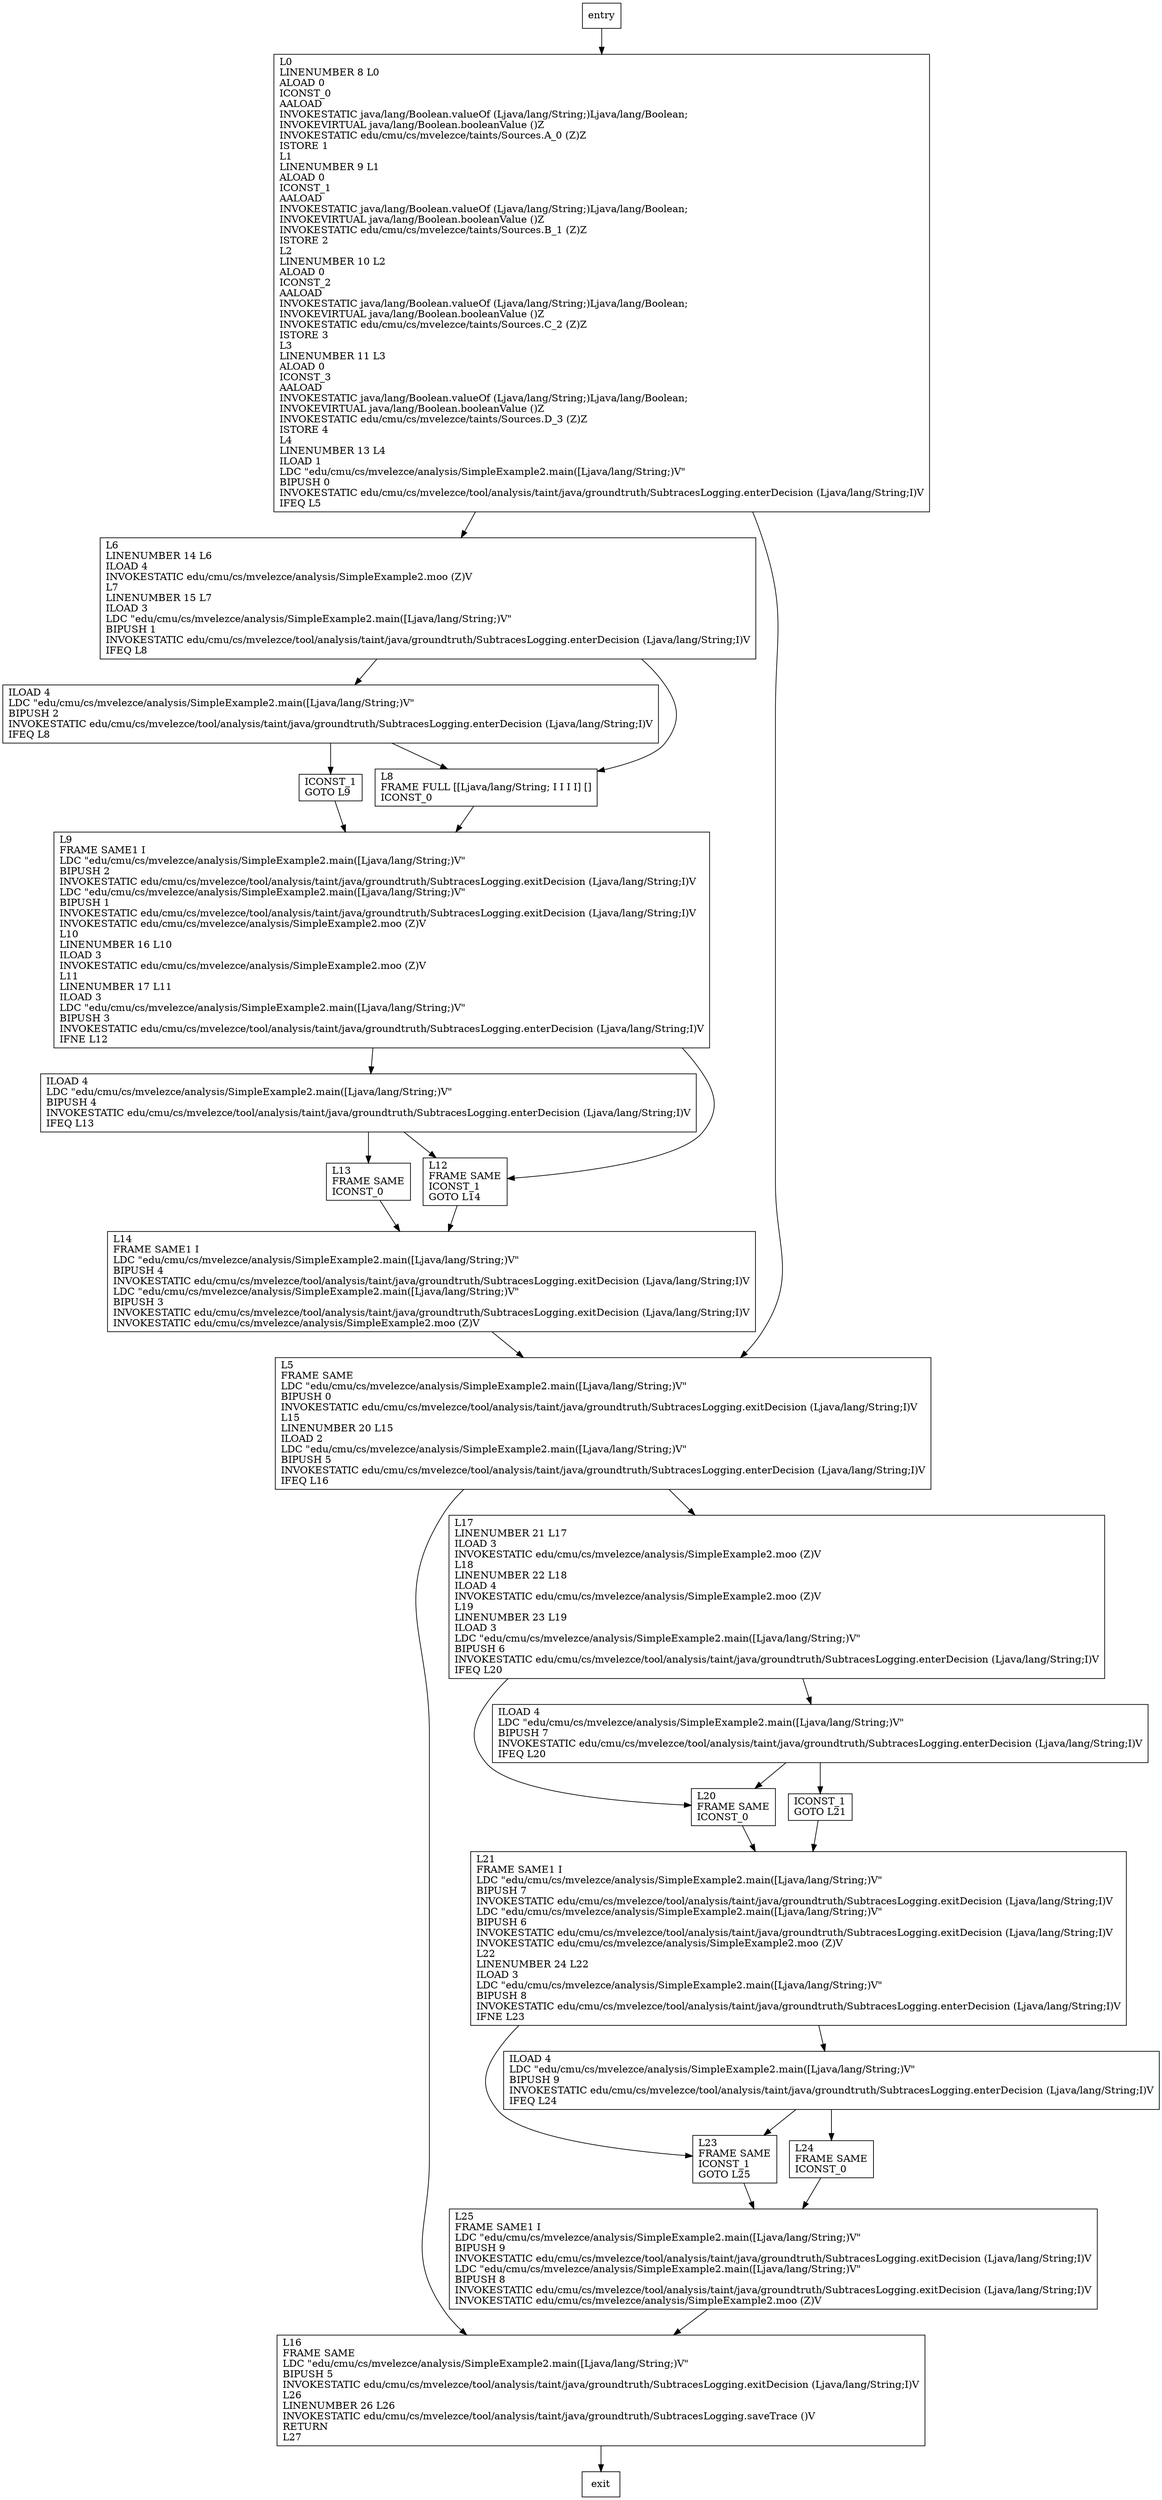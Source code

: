 digraph main {
node [shape=record];
1643379640 [label="ILOAD 4\lLDC \"edu/cmu/cs/mvelezce/analysis/SimpleExample2.main([Ljava/lang/String;)V\"\lBIPUSH 2\lINVOKESTATIC edu/cmu/cs/mvelezce/tool/analysis/taint/java/groundtruth/SubtracesLogging.enterDecision (Ljava/lang/String;I)V\lIFEQ L8\l"];
1625111587 [label="L20\lFRAME SAME\lICONST_0\l"];
70386506 [label="ICONST_1\lGOTO L9\l"];
1968298538 [label="L8\lFRAME FULL [[Ljava/lang/String; I I I I] []\lICONST_0\l"];
1840194359 [label="L0\lLINENUMBER 8 L0\lALOAD 0\lICONST_0\lAALOAD\lINVOKESTATIC java/lang/Boolean.valueOf (Ljava/lang/String;)Ljava/lang/Boolean;\lINVOKEVIRTUAL java/lang/Boolean.booleanValue ()Z\lINVOKESTATIC edu/cmu/cs/mvelezce/taints/Sources.A_0 (Z)Z\lISTORE 1\lL1\lLINENUMBER 9 L1\lALOAD 0\lICONST_1\lAALOAD\lINVOKESTATIC java/lang/Boolean.valueOf (Ljava/lang/String;)Ljava/lang/Boolean;\lINVOKEVIRTUAL java/lang/Boolean.booleanValue ()Z\lINVOKESTATIC edu/cmu/cs/mvelezce/taints/Sources.B_1 (Z)Z\lISTORE 2\lL2\lLINENUMBER 10 L2\lALOAD 0\lICONST_2\lAALOAD\lINVOKESTATIC java/lang/Boolean.valueOf (Ljava/lang/String;)Ljava/lang/Boolean;\lINVOKEVIRTUAL java/lang/Boolean.booleanValue ()Z\lINVOKESTATIC edu/cmu/cs/mvelezce/taints/Sources.C_2 (Z)Z\lISTORE 3\lL3\lLINENUMBER 11 L3\lALOAD 0\lICONST_3\lAALOAD\lINVOKESTATIC java/lang/Boolean.valueOf (Ljava/lang/String;)Ljava/lang/Boolean;\lINVOKEVIRTUAL java/lang/Boolean.booleanValue ()Z\lINVOKESTATIC edu/cmu/cs/mvelezce/taints/Sources.D_3 (Z)Z\lISTORE 4\lL4\lLINENUMBER 13 L4\lILOAD 1\lLDC \"edu/cmu/cs/mvelezce/analysis/SimpleExample2.main([Ljava/lang/String;)V\"\lBIPUSH 0\lINVOKESTATIC edu/cmu/cs/mvelezce/tool/analysis/taint/java/groundtruth/SubtracesLogging.enterDecision (Ljava/lang/String;I)V\lIFEQ L5\l"];
1387671967 [label="ILOAD 4\lLDC \"edu/cmu/cs/mvelezce/analysis/SimpleExample2.main([Ljava/lang/String;)V\"\lBIPUSH 7\lINVOKESTATIC edu/cmu/cs/mvelezce/tool/analysis/taint/java/groundtruth/SubtracesLogging.enterDecision (Ljava/lang/String;I)V\lIFEQ L20\l"];
1586779822 [label="ICONST_1\lGOTO L21\l"];
380216561 [label="L21\lFRAME SAME1 I\lLDC \"edu/cmu/cs/mvelezce/analysis/SimpleExample2.main([Ljava/lang/String;)V\"\lBIPUSH 7\lINVOKESTATIC edu/cmu/cs/mvelezce/tool/analysis/taint/java/groundtruth/SubtracesLogging.exitDecision (Ljava/lang/String;I)V\lLDC \"edu/cmu/cs/mvelezce/analysis/SimpleExample2.main([Ljava/lang/String;)V\"\lBIPUSH 6\lINVOKESTATIC edu/cmu/cs/mvelezce/tool/analysis/taint/java/groundtruth/SubtracesLogging.exitDecision (Ljava/lang/String;I)V\lINVOKESTATIC edu/cmu/cs/mvelezce/analysis/SimpleExample2.moo (Z)V\lL22\lLINENUMBER 24 L22\lILOAD 3\lLDC \"edu/cmu/cs/mvelezce/analysis/SimpleExample2.main([Ljava/lang/String;)V\"\lBIPUSH 8\lINVOKESTATIC edu/cmu/cs/mvelezce/tool/analysis/taint/java/groundtruth/SubtracesLogging.enterDecision (Ljava/lang/String;I)V\lIFNE L23\l"];
389247924 [label="L16\lFRAME SAME\lLDC \"edu/cmu/cs/mvelezce/analysis/SimpleExample2.main([Ljava/lang/String;)V\"\lBIPUSH 5\lINVOKESTATIC edu/cmu/cs/mvelezce/tool/analysis/taint/java/groundtruth/SubtracesLogging.exitDecision (Ljava/lang/String;I)V\lL26\lLINENUMBER 26 L26\lINVOKESTATIC edu/cmu/cs/mvelezce/tool/analysis/taint/java/groundtruth/SubtracesLogging.saveTrace ()V\lRETURN\lL27\l"];
2027837674 [label="L9\lFRAME SAME1 I\lLDC \"edu/cmu/cs/mvelezce/analysis/SimpleExample2.main([Ljava/lang/String;)V\"\lBIPUSH 2\lINVOKESTATIC edu/cmu/cs/mvelezce/tool/analysis/taint/java/groundtruth/SubtracesLogging.exitDecision (Ljava/lang/String;I)V\lLDC \"edu/cmu/cs/mvelezce/analysis/SimpleExample2.main([Ljava/lang/String;)V\"\lBIPUSH 1\lINVOKESTATIC edu/cmu/cs/mvelezce/tool/analysis/taint/java/groundtruth/SubtracesLogging.exitDecision (Ljava/lang/String;I)V\lINVOKESTATIC edu/cmu/cs/mvelezce/analysis/SimpleExample2.moo (Z)V\lL10\lLINENUMBER 16 L10\lILOAD 3\lINVOKESTATIC edu/cmu/cs/mvelezce/analysis/SimpleExample2.moo (Z)V\lL11\lLINENUMBER 17 L11\lILOAD 3\lLDC \"edu/cmu/cs/mvelezce/analysis/SimpleExample2.main([Ljava/lang/String;)V\"\lBIPUSH 3\lINVOKESTATIC edu/cmu/cs/mvelezce/tool/analysis/taint/java/groundtruth/SubtracesLogging.enterDecision (Ljava/lang/String;I)V\lIFNE L12\l"];
2104842259 [label="ILOAD 4\lLDC \"edu/cmu/cs/mvelezce/analysis/SimpleExample2.main([Ljava/lang/String;)V\"\lBIPUSH 4\lINVOKESTATIC edu/cmu/cs/mvelezce/tool/analysis/taint/java/groundtruth/SubtracesLogging.enterDecision (Ljava/lang/String;I)V\lIFEQ L13\l"];
1087440001 [label="L17\lLINENUMBER 21 L17\lILOAD 3\lINVOKESTATIC edu/cmu/cs/mvelezce/analysis/SimpleExample2.moo (Z)V\lL18\lLINENUMBER 22 L18\lILOAD 4\lINVOKESTATIC edu/cmu/cs/mvelezce/analysis/SimpleExample2.moo (Z)V\lL19\lLINENUMBER 23 L19\lILOAD 3\lLDC \"edu/cmu/cs/mvelezce/analysis/SimpleExample2.main([Ljava/lang/String;)V\"\lBIPUSH 6\lINVOKESTATIC edu/cmu/cs/mvelezce/tool/analysis/taint/java/groundtruth/SubtracesLogging.enterDecision (Ljava/lang/String;I)V\lIFEQ L20\l"];
9983638 [label="L24\lFRAME SAME\lICONST_0\l"];
620412175 [label="L6\lLINENUMBER 14 L6\lILOAD 4\lINVOKESTATIC edu/cmu/cs/mvelezce/analysis/SimpleExample2.moo (Z)V\lL7\lLINENUMBER 15 L7\lILOAD 3\lLDC \"edu/cmu/cs/mvelezce/analysis/SimpleExample2.main([Ljava/lang/String;)V\"\lBIPUSH 1\lINVOKESTATIC edu/cmu/cs/mvelezce/tool/analysis/taint/java/groundtruth/SubtracesLogging.enterDecision (Ljava/lang/String;I)V\lIFEQ L8\l"];
521973283 [label="L23\lFRAME SAME\lICONST_1\lGOTO L25\l"];
621486957 [label="L5\lFRAME SAME\lLDC \"edu/cmu/cs/mvelezce/analysis/SimpleExample2.main([Ljava/lang/String;)V\"\lBIPUSH 0\lINVOKESTATIC edu/cmu/cs/mvelezce/tool/analysis/taint/java/groundtruth/SubtracesLogging.exitDecision (Ljava/lang/String;I)V\lL15\lLINENUMBER 20 L15\lILOAD 2\lLDC \"edu/cmu/cs/mvelezce/analysis/SimpleExample2.main([Ljava/lang/String;)V\"\lBIPUSH 5\lINVOKESTATIC edu/cmu/cs/mvelezce/tool/analysis/taint/java/groundtruth/SubtracesLogging.enterDecision (Ljava/lang/String;I)V\lIFEQ L16\l"];
1774795940 [label="L13\lFRAME SAME\lICONST_0\l"];
1675239551 [label="L14\lFRAME SAME1 I\lLDC \"edu/cmu/cs/mvelezce/analysis/SimpleExample2.main([Ljava/lang/String;)V\"\lBIPUSH 4\lINVOKESTATIC edu/cmu/cs/mvelezce/tool/analysis/taint/java/groundtruth/SubtracesLogging.exitDecision (Ljava/lang/String;I)V\lLDC \"edu/cmu/cs/mvelezce/analysis/SimpleExample2.main([Ljava/lang/String;)V\"\lBIPUSH 3\lINVOKESTATIC edu/cmu/cs/mvelezce/tool/analysis/taint/java/groundtruth/SubtracesLogging.exitDecision (Ljava/lang/String;I)V\lINVOKESTATIC edu/cmu/cs/mvelezce/analysis/SimpleExample2.moo (Z)V\l"];
2084920982 [label="ILOAD 4\lLDC \"edu/cmu/cs/mvelezce/analysis/SimpleExample2.main([Ljava/lang/String;)V\"\lBIPUSH 9\lINVOKESTATIC edu/cmu/cs/mvelezce/tool/analysis/taint/java/groundtruth/SubtracesLogging.enterDecision (Ljava/lang/String;I)V\lIFEQ L24\l"];
1540219992 [label="L25\lFRAME SAME1 I\lLDC \"edu/cmu/cs/mvelezce/analysis/SimpleExample2.main([Ljava/lang/String;)V\"\lBIPUSH 9\lINVOKESTATIC edu/cmu/cs/mvelezce/tool/analysis/taint/java/groundtruth/SubtracesLogging.exitDecision (Ljava/lang/String;I)V\lLDC \"edu/cmu/cs/mvelezce/analysis/SimpleExample2.main([Ljava/lang/String;)V\"\lBIPUSH 8\lINVOKESTATIC edu/cmu/cs/mvelezce/tool/analysis/taint/java/groundtruth/SubtracesLogging.exitDecision (Ljava/lang/String;I)V\lINVOKESTATIC edu/cmu/cs/mvelezce/analysis/SimpleExample2.moo (Z)V\l"];
101601906 [label="L12\lFRAME SAME\lICONST_1\lGOTO L14\l"];
entry;
exit;
1643379640 -> 70386506;
1643379640 -> 1968298538;
1625111587 -> 380216561;
70386506 -> 2027837674;
1968298538 -> 2027837674;
1840194359 -> 620412175;
1840194359 -> 621486957;
1387671967 -> 1625111587;
1387671967 -> 1586779822;
1586779822 -> 380216561;
380216561 -> 521973283;
380216561 -> 2084920982;
389247924 -> exit;
2027837674 -> 2104842259;
2027837674 -> 101601906;
entry -> 1840194359;
2104842259 -> 1774795940;
2104842259 -> 101601906;
1087440001 -> 1625111587;
1087440001 -> 1387671967;
9983638 -> 1540219992;
620412175 -> 1643379640;
620412175 -> 1968298538;
521973283 -> 1540219992;
621486957 -> 1087440001;
621486957 -> 389247924;
1774795940 -> 1675239551;
1675239551 -> 621486957;
2084920982 -> 9983638;
2084920982 -> 521973283;
1540219992 -> 389247924;
101601906 -> 1675239551;
}
